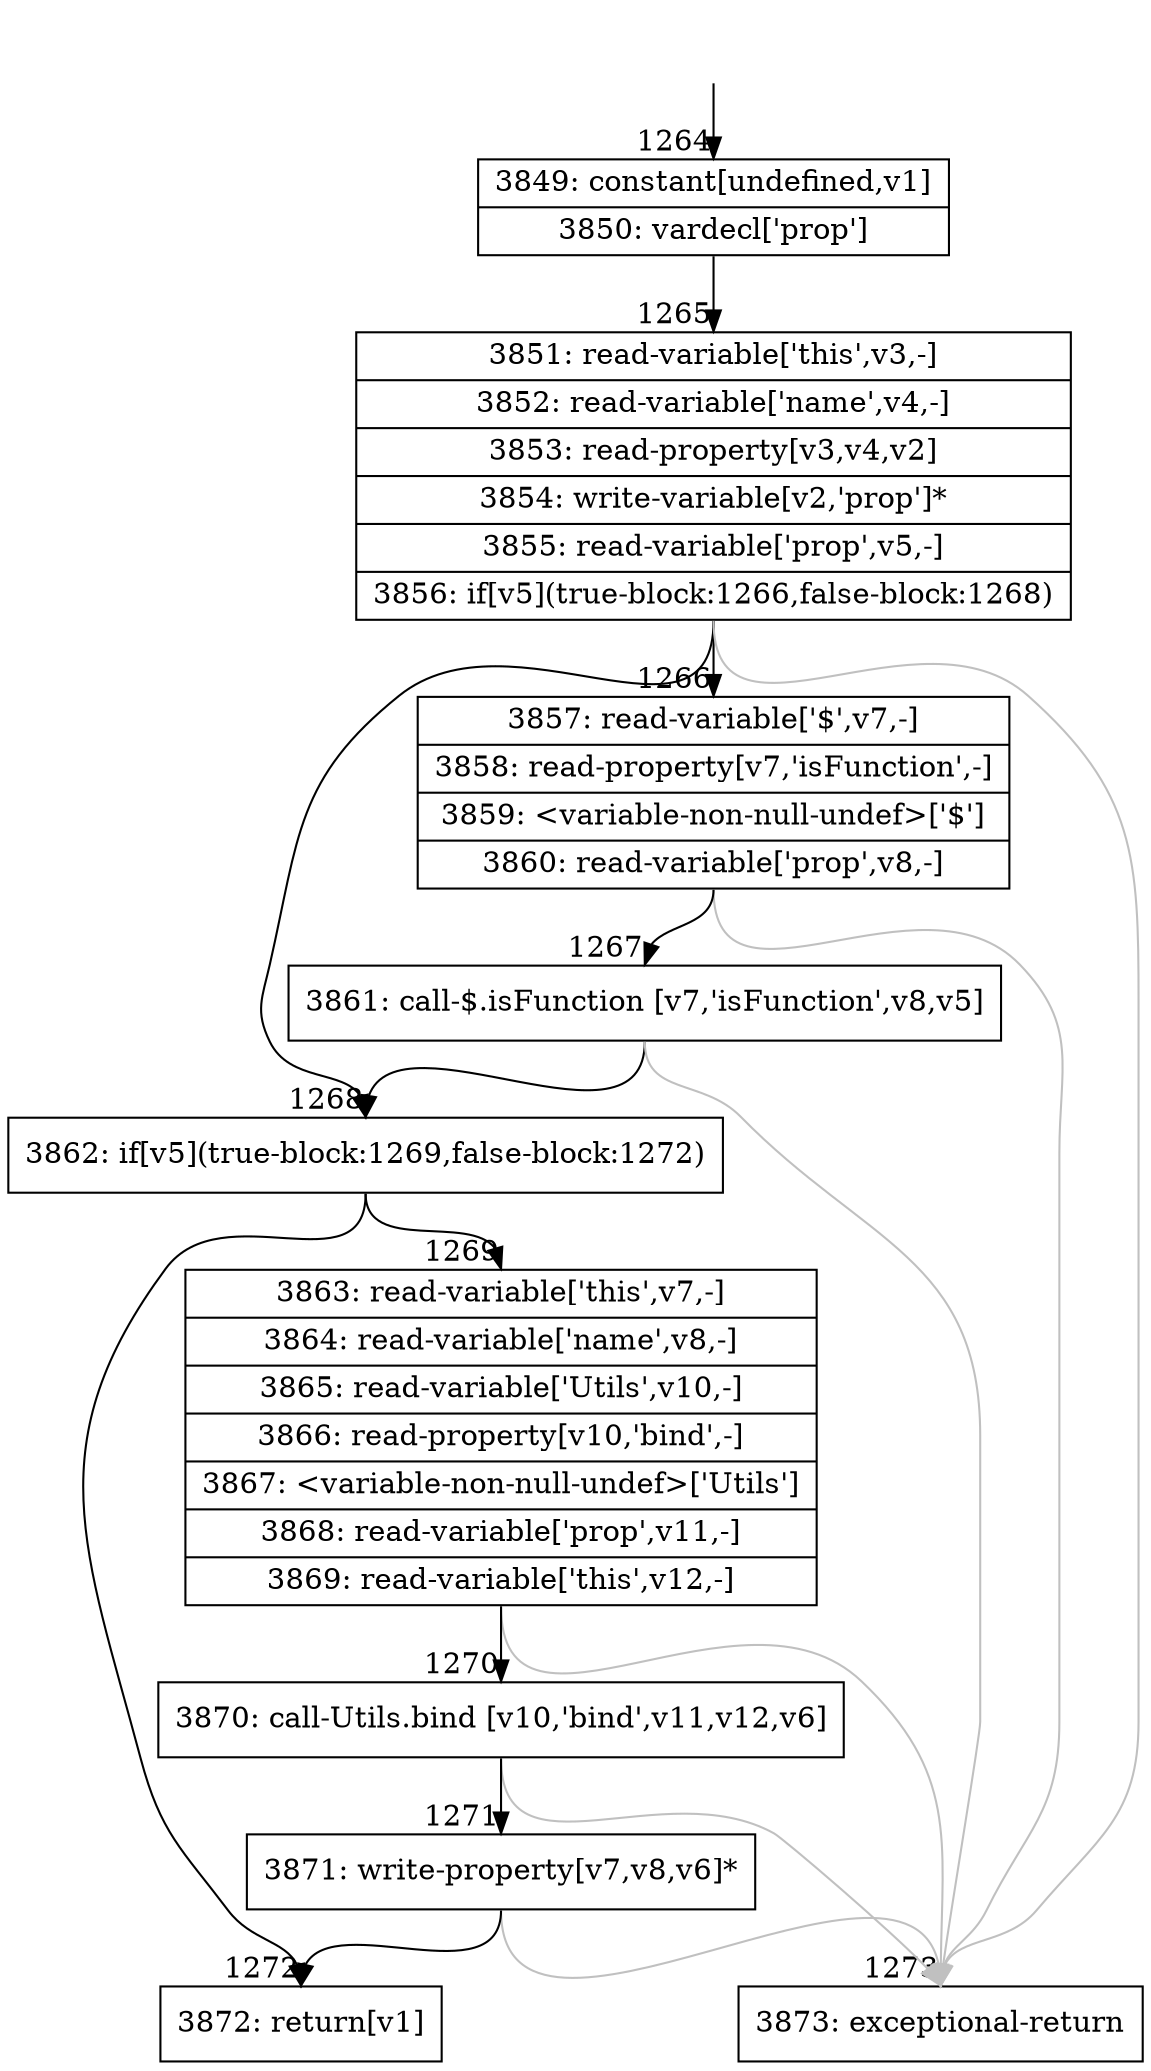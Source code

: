 digraph {
rankdir="TD"
BB_entry101[shape=none,label=""];
BB_entry101 -> BB1264 [tailport=s, headport=n, headlabel="    1264"]
BB1264 [shape=record label="{3849: constant[undefined,v1]|3850: vardecl['prop']}" ] 
BB1264 -> BB1265 [tailport=s, headport=n, headlabel="      1265"]
BB1265 [shape=record label="{3851: read-variable['this',v3,-]|3852: read-variable['name',v4,-]|3853: read-property[v3,v4,v2]|3854: write-variable[v2,'prop']*|3855: read-variable['prop',v5,-]|3856: if[v5](true-block:1266,false-block:1268)}" ] 
BB1265 -> BB1268 [tailport=s, headport=n, headlabel="      1268"]
BB1265 -> BB1266 [tailport=s, headport=n, headlabel="      1266"]
BB1265 -> BB1273 [tailport=s, headport=n, color=gray, headlabel="      1273"]
BB1266 [shape=record label="{3857: read-variable['$',v7,-]|3858: read-property[v7,'isFunction',-]|3859: \<variable-non-null-undef\>['$']|3860: read-variable['prop',v8,-]}" ] 
BB1266 -> BB1267 [tailport=s, headport=n, headlabel="      1267"]
BB1266 -> BB1273 [tailport=s, headport=n, color=gray]
BB1267 [shape=record label="{3861: call-$.isFunction [v7,'isFunction',v8,v5]}" ] 
BB1267 -> BB1268 [tailport=s, headport=n]
BB1267 -> BB1273 [tailport=s, headport=n, color=gray]
BB1268 [shape=record label="{3862: if[v5](true-block:1269,false-block:1272)}" ] 
BB1268 -> BB1269 [tailport=s, headport=n, headlabel="      1269"]
BB1268 -> BB1272 [tailport=s, headport=n, headlabel="      1272"]
BB1269 [shape=record label="{3863: read-variable['this',v7,-]|3864: read-variable['name',v8,-]|3865: read-variable['Utils',v10,-]|3866: read-property[v10,'bind',-]|3867: \<variable-non-null-undef\>['Utils']|3868: read-variable['prop',v11,-]|3869: read-variable['this',v12,-]}" ] 
BB1269 -> BB1270 [tailport=s, headport=n, headlabel="      1270"]
BB1269 -> BB1273 [tailport=s, headport=n, color=gray]
BB1270 [shape=record label="{3870: call-Utils.bind [v10,'bind',v11,v12,v6]}" ] 
BB1270 -> BB1271 [tailport=s, headport=n, headlabel="      1271"]
BB1270 -> BB1273 [tailport=s, headport=n, color=gray]
BB1271 [shape=record label="{3871: write-property[v7,v8,v6]*}" ] 
BB1271 -> BB1272 [tailport=s, headport=n]
BB1271 -> BB1273 [tailport=s, headport=n, color=gray]
BB1272 [shape=record label="{3872: return[v1]}" ] 
BB1273 [shape=record label="{3873: exceptional-return}" ] 
//#$~ 1069
}
